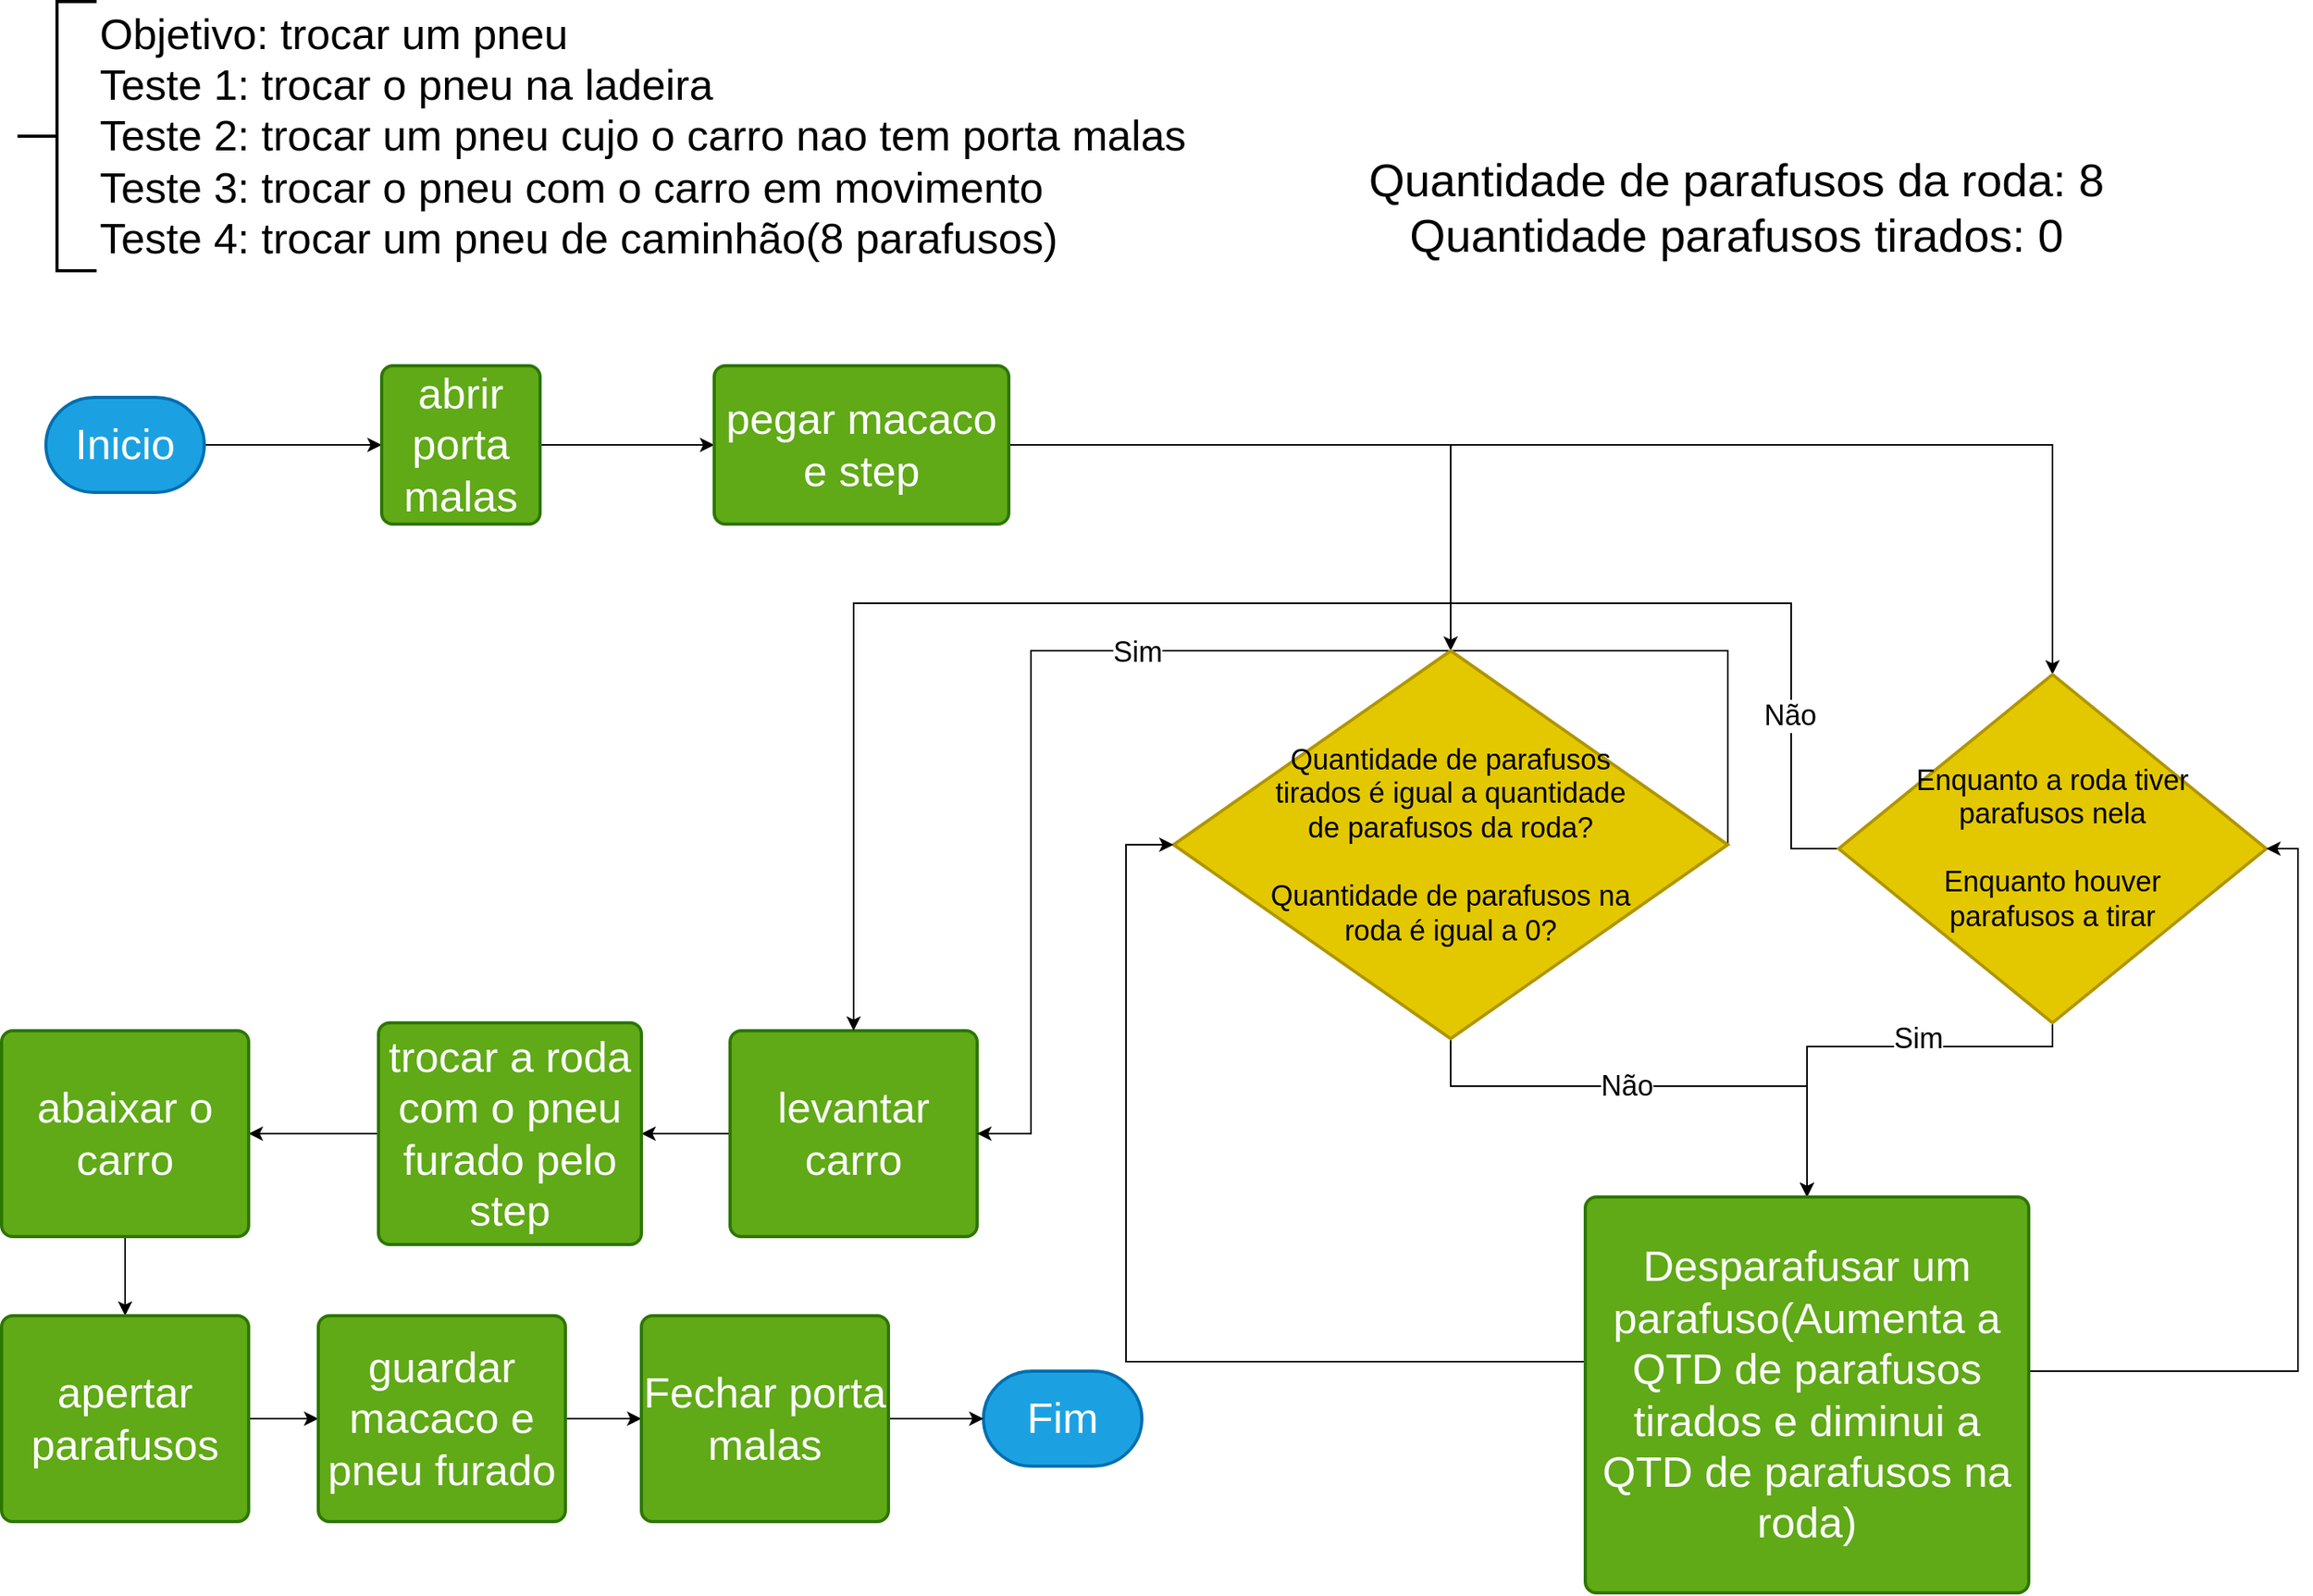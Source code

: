 <mxfile version="20.2.7" type="google"><diagram id="svqa6UqlPneJUIRo_zMP" name="Page-1"><mxGraphModel grid="1" page="1" gridSize="10" guides="1" tooltips="1" connect="1" arrows="1" fold="1" pageScale="1" pageWidth="827" pageHeight="1169" math="0" shadow="0"><root><mxCell id="0"/><mxCell id="1" parent="0"/><mxCell id="C_xZ-BEws1kXUJUtEUQy-1" value="Objetivo: trocar um pneu&lt;br&gt;Teste 1: trocar o pneu na ladeira&lt;br&gt;Teste 2: trocar um pneu cujo o carro nao tem porta malas&lt;br&gt;Teste 3: trocar o pneu com o carro em movimento&lt;br&gt;Teste 4: trocar um pneu de caminhão(8 parafusos)" style="strokeWidth=2;html=1;shape=mxgraph.flowchart.annotation_2;align=left;labelPosition=right;pointerEvents=1;fontSize=27;" vertex="1" parent="1"><mxGeometry x="30" y="-1160" width="50" height="170" as="geometry"/></mxCell><mxCell id="C_xZ-BEws1kXUJUtEUQy-12" style="edgeStyle=orthogonalEdgeStyle;rounded=0;orthogonalLoop=1;jettySize=auto;html=1;exitX=1;exitY=0.5;exitDx=0;exitDy=0;exitPerimeter=0;entryX=0;entryY=0.5;entryDx=0;entryDy=0;fontSize=27;" edge="1" parent="1" source="C_xZ-BEws1kXUJUtEUQy-2" target="C_xZ-BEws1kXUJUtEUQy-4"><mxGeometry relative="1" as="geometry"/></mxCell><mxCell id="C_xZ-BEws1kXUJUtEUQy-2" value="Inicio" style="strokeWidth=2;html=1;shape=mxgraph.flowchart.terminator;whiteSpace=wrap;fontSize=27;fillColor=#1ba1e2;fontColor=#ffffff;strokeColor=#006EAF;" vertex="1" parent="1"><mxGeometry x="48" y="-910" width="100" height="60" as="geometry"/></mxCell><mxCell id="C_xZ-BEws1kXUJUtEUQy-3" value="Fim" style="strokeWidth=2;html=1;shape=mxgraph.flowchart.terminator;whiteSpace=wrap;fontSize=27;fillColor=#1ba1e2;fontColor=#ffffff;strokeColor=#006EAF;" vertex="1" parent="1"><mxGeometry x="640" y="-295" width="100" height="60" as="geometry"/></mxCell><mxCell id="C_xZ-BEws1kXUJUtEUQy-13" style="edgeStyle=orthogonalEdgeStyle;rounded=0;orthogonalLoop=1;jettySize=auto;html=1;exitX=1;exitY=0.5;exitDx=0;exitDy=0;entryX=0;entryY=0.5;entryDx=0;entryDy=0;fontSize=27;" edge="1" parent="1" source="C_xZ-BEws1kXUJUtEUQy-4" target="C_xZ-BEws1kXUJUtEUQy-5"><mxGeometry relative="1" as="geometry"/></mxCell><mxCell id="C_xZ-BEws1kXUJUtEUQy-4" value="abrir porta malas" style="rounded=1;whiteSpace=wrap;html=1;absoluteArcSize=1;arcSize=14;strokeWidth=2;fontSize=27;fillColor=#60a917;fontColor=#ffffff;strokeColor=#2D7600;" vertex="1" parent="1"><mxGeometry x="260" y="-930" width="100" height="100" as="geometry"/></mxCell><mxCell id="3JI84n7AoER2E3yvreWP-7" style="edgeStyle=orthogonalEdgeStyle;rounded=0;orthogonalLoop=1;jettySize=auto;html=1;fontSize=18;" edge="1" parent="1" source="C_xZ-BEws1kXUJUtEUQy-5" target="3JI84n7AoER2E3yvreWP-1"><mxGeometry relative="1" as="geometry"/></mxCell><mxCell id="3JI84n7AoER2E3yvreWP-8" style="edgeStyle=orthogonalEdgeStyle;rounded=0;orthogonalLoop=1;jettySize=auto;html=1;entryX=0.5;entryY=0;entryDx=0;entryDy=0;entryPerimeter=0;fontSize=18;" edge="1" parent="1" source="C_xZ-BEws1kXUJUtEUQy-5" target="3JI84n7AoER2E3yvreWP-3"><mxGeometry relative="1" as="geometry"/></mxCell><mxCell id="C_xZ-BEws1kXUJUtEUQy-5" value="pegar macaco e step" style="rounded=1;whiteSpace=wrap;html=1;absoluteArcSize=1;arcSize=14;strokeWidth=2;fontSize=27;fillColor=#60a917;fontColor=#ffffff;strokeColor=#2D7600;" vertex="1" parent="1"><mxGeometry x="470" y="-930" width="186" height="100" as="geometry"/></mxCell><mxCell id="C_xZ-BEws1kXUJUtEUQy-16" style="edgeStyle=orthogonalEdgeStyle;rounded=0;orthogonalLoop=1;jettySize=auto;html=1;exitX=0;exitY=0.5;exitDx=0;exitDy=0;entryX=1;entryY=0.5;entryDx=0;entryDy=0;fontSize=27;" edge="1" parent="1" source="C_xZ-BEws1kXUJUtEUQy-7" target="C_xZ-BEws1kXUJUtEUQy-8"><mxGeometry relative="1" as="geometry"/></mxCell><mxCell id="C_xZ-BEws1kXUJUtEUQy-7" value="levantar carro" style="rounded=1;whiteSpace=wrap;html=1;absoluteArcSize=1;arcSize=14;strokeWidth=2;fontSize=27;fillColor=#60a917;fontColor=#ffffff;strokeColor=#2D7600;" vertex="1" parent="1"><mxGeometry x="480" y="-510" width="156" height="130" as="geometry"/></mxCell><mxCell id="C_xZ-BEws1kXUJUtEUQy-17" style="edgeStyle=orthogonalEdgeStyle;rounded=0;orthogonalLoop=1;jettySize=auto;html=1;exitX=0;exitY=0.5;exitDx=0;exitDy=0;entryX=1;entryY=0.5;entryDx=0;entryDy=0;fontSize=27;" edge="1" parent="1" source="C_xZ-BEws1kXUJUtEUQy-8" target="C_xZ-BEws1kXUJUtEUQy-9"><mxGeometry relative="1" as="geometry"/></mxCell><mxCell id="C_xZ-BEws1kXUJUtEUQy-8" value="trocar a roda com o pneu furado pelo step" style="rounded=1;whiteSpace=wrap;html=1;absoluteArcSize=1;arcSize=14;strokeWidth=2;fontSize=27;fillColor=#60a917;fontColor=#ffffff;strokeColor=#2D7600;" vertex="1" parent="1"><mxGeometry x="258" y="-515" width="166" height="140" as="geometry"/></mxCell><mxCell id="C_xZ-BEws1kXUJUtEUQy-18" style="edgeStyle=orthogonalEdgeStyle;rounded=0;orthogonalLoop=1;jettySize=auto;html=1;exitX=0.5;exitY=1;exitDx=0;exitDy=0;fontSize=27;" edge="1" parent="1" source="C_xZ-BEws1kXUJUtEUQy-9" target="C_xZ-BEws1kXUJUtEUQy-10"><mxGeometry relative="1" as="geometry"/></mxCell><mxCell id="C_xZ-BEws1kXUJUtEUQy-9" value="abaixar o carro" style="rounded=1;whiteSpace=wrap;html=1;absoluteArcSize=1;arcSize=14;strokeWidth=2;fontSize=27;fillColor=#60a917;fontColor=#ffffff;strokeColor=#2D7600;" vertex="1" parent="1"><mxGeometry x="20" y="-510" width="156" height="130" as="geometry"/></mxCell><mxCell id="C_xZ-BEws1kXUJUtEUQy-19" style="edgeStyle=orthogonalEdgeStyle;rounded=0;orthogonalLoop=1;jettySize=auto;html=1;exitX=1;exitY=0.5;exitDx=0;exitDy=0;fontSize=27;" edge="1" parent="1" source="C_xZ-BEws1kXUJUtEUQy-10" target="C_xZ-BEws1kXUJUtEUQy-11"><mxGeometry relative="1" as="geometry"/></mxCell><mxCell id="C_xZ-BEws1kXUJUtEUQy-10" value="apertar parafusos" style="rounded=1;whiteSpace=wrap;html=1;absoluteArcSize=1;arcSize=14;strokeWidth=2;fontSize=27;fillColor=#60a917;fontColor=#ffffff;strokeColor=#2D7600;" vertex="1" parent="1"><mxGeometry x="20" y="-330" width="156" height="130" as="geometry"/></mxCell><mxCell id="C_xZ-BEws1kXUJUtEUQy-22" style="edgeStyle=orthogonalEdgeStyle;rounded=0;orthogonalLoop=1;jettySize=auto;html=1;fontSize=27;" edge="1" parent="1" source="C_xZ-BEws1kXUJUtEUQy-11" target="C_xZ-BEws1kXUJUtEUQy-21"><mxGeometry relative="1" as="geometry"/></mxCell><mxCell id="C_xZ-BEws1kXUJUtEUQy-11" value="guardar macaco e pneu furado" style="rounded=1;whiteSpace=wrap;html=1;absoluteArcSize=1;arcSize=14;strokeWidth=2;fontSize=27;fillColor=#60a917;fontColor=#ffffff;strokeColor=#2D7600;" vertex="1" parent="1"><mxGeometry x="220" y="-330" width="156" height="130" as="geometry"/></mxCell><mxCell id="C_xZ-BEws1kXUJUtEUQy-23" style="edgeStyle=orthogonalEdgeStyle;rounded=0;orthogonalLoop=1;jettySize=auto;html=1;fontSize=27;" edge="1" parent="1" source="C_xZ-BEws1kXUJUtEUQy-21" target="C_xZ-BEws1kXUJUtEUQy-3"><mxGeometry relative="1" as="geometry"/></mxCell><mxCell id="C_xZ-BEws1kXUJUtEUQy-21" value="Fechar porta malas" style="rounded=1;whiteSpace=wrap;html=1;absoluteArcSize=1;arcSize=14;strokeWidth=2;fontSize=27;fillColor=#60a917;fontColor=#ffffff;strokeColor=#2D7600;" vertex="1" parent="1"><mxGeometry x="424" y="-330" width="156" height="130" as="geometry"/></mxCell><mxCell id="3JI84n7AoER2E3yvreWP-11" style="edgeStyle=orthogonalEdgeStyle;rounded=0;orthogonalLoop=1;jettySize=auto;html=1;entryX=0.5;entryY=0;entryDx=0;entryDy=0;fontSize=18;" edge="1" parent="1" target="3JI84n7AoER2E3yvreWP-9"><mxGeometry relative="1" as="geometry"><Array as="points"><mxPoint x="935" y="-475"/><mxPoint x="1160" y="-475"/></Array><mxPoint x="935" y="-510" as="sourcePoint"/></mxGeometry></mxCell><mxCell id="3JI84n7AoER2E3yvreWP-14" value="Não" style="edgeLabel;html=1;align=center;verticalAlign=middle;resizable=0;points=[];fontSize=18;" connectable="0" vertex="1" parent="3JI84n7AoER2E3yvreWP-11"><mxGeometry x="-0.117" relative="1" as="geometry"><mxPoint as="offset"/></mxGeometry></mxCell><mxCell id="3JI84n7AoER2E3yvreWP-19" style="edgeStyle=orthogonalEdgeStyle;rounded=0;orthogonalLoop=1;jettySize=auto;html=1;fontSize=18;exitX=1;exitY=0.5;exitDx=0;exitDy=0;exitPerimeter=0;entryX=1;entryY=0.5;entryDx=0;entryDy=0;" edge="1" parent="1" source="3JI84n7AoER2E3yvreWP-1" target="C_xZ-BEws1kXUJUtEUQy-7"><mxGeometry relative="1" as="geometry"><mxPoint x="730" y="-710" as="targetPoint"/><Array as="points"><mxPoint x="1110" y="-750"/><mxPoint x="670" y="-750"/><mxPoint x="670" y="-445"/></Array></mxGeometry></mxCell><mxCell id="3JI84n7AoER2E3yvreWP-21" value="Sim" style="edgeLabel;html=1;align=center;verticalAlign=middle;resizable=0;points=[];fontSize=18;" connectable="0" vertex="1" parent="3JI84n7AoER2E3yvreWP-19"><mxGeometry x="0.099" y="1" relative="1" as="geometry"><mxPoint as="offset"/></mxGeometry></mxCell><mxCell id="3JI84n7AoER2E3yvreWP-1" value="Quantidade de parafusos&lt;br style=&quot;font-size: 18px;&quot;&gt;tirados é igual a quantidade&lt;br style=&quot;font-size: 18px;&quot;&gt;de parafusos da roda?&lt;br&gt;&lt;br&gt;Quantidade de parafusos na&lt;br&gt;roda é igual a 0?" style="strokeWidth=2;html=1;shape=mxgraph.flowchart.decision;whiteSpace=wrap;fillColor=#e3c800;fontColor=#000000;strokeColor=#B09500;fontSize=18;" vertex="1" parent="1"><mxGeometry x="760" y="-750" width="350" height="245" as="geometry"/></mxCell><mxCell id="3JI84n7AoER2E3yvreWP-10" style="edgeStyle=orthogonalEdgeStyle;rounded=0;orthogonalLoop=1;jettySize=auto;html=1;entryX=0.5;entryY=0;entryDx=0;entryDy=0;fontSize=18;" edge="1" parent="1" source="3JI84n7AoER2E3yvreWP-3" target="3JI84n7AoER2E3yvreWP-9"><mxGeometry relative="1" as="geometry"><Array as="points"><mxPoint x="1315" y="-500"/><mxPoint x="1160" y="-500"/></Array></mxGeometry></mxCell><mxCell id="3JI84n7AoER2E3yvreWP-13" value="Sim" style="edgeLabel;html=1;align=center;verticalAlign=middle;resizable=0;points=[];fontSize=18;" connectable="0" vertex="1" parent="3JI84n7AoER2E3yvreWP-10"><mxGeometry x="0.086" y="-4" relative="1" as="geometry"><mxPoint x="44" y="-1" as="offset"/></mxGeometry></mxCell><mxCell id="3JI84n7AoER2E3yvreWP-17" style="edgeStyle=orthogonalEdgeStyle;rounded=0;orthogonalLoop=1;jettySize=auto;html=1;fontSize=18;exitX=0;exitY=0.5;exitDx=0;exitDy=0;exitPerimeter=0;" edge="1" parent="1" source="3JI84n7AoER2E3yvreWP-3" target="C_xZ-BEws1kXUJUtEUQy-7"><mxGeometry relative="1" as="geometry"><Array as="points"><mxPoint x="1150" y="-625"/><mxPoint x="1150" y="-780"/><mxPoint x="558" y="-780"/></Array></mxGeometry></mxCell><mxCell id="3JI84n7AoER2E3yvreWP-18" value="Não" style="edgeLabel;html=1;align=center;verticalAlign=middle;resizable=0;points=[];fontSize=18;" connectable="0" vertex="1" parent="3JI84n7AoER2E3yvreWP-17"><mxGeometry x="-0.781" y="1" relative="1" as="geometry"><mxPoint as="offset"/></mxGeometry></mxCell><mxCell id="3JI84n7AoER2E3yvreWP-3" value="Enquanto a roda tiver&lt;br&gt;parafusos nela&lt;br&gt;&lt;br&gt;Enquanto houver&lt;br&gt;parafusos a tirar" style="strokeWidth=2;html=1;shape=mxgraph.flowchart.decision;whiteSpace=wrap;fillColor=#e3c800;fontColor=#000000;strokeColor=#B09500;fontSize=18;" vertex="1" parent="1"><mxGeometry x="1180" y="-735" width="270" height="220" as="geometry"/></mxCell><mxCell id="3JI84n7AoER2E3yvreWP-15" style="edgeStyle=orthogonalEdgeStyle;rounded=0;orthogonalLoop=1;jettySize=auto;html=1;entryX=0;entryY=0.5;entryDx=0;entryDy=0;entryPerimeter=0;fontSize=18;" edge="1" parent="1" source="3JI84n7AoER2E3yvreWP-9" target="3JI84n7AoER2E3yvreWP-1"><mxGeometry relative="1" as="geometry"><Array as="points"><mxPoint x="730" y="-301"/><mxPoint x="730" y="-627"/></Array></mxGeometry></mxCell><mxCell id="3JI84n7AoER2E3yvreWP-16" style="edgeStyle=orthogonalEdgeStyle;rounded=0;orthogonalLoop=1;jettySize=auto;html=1;entryX=1;entryY=0.5;entryDx=0;entryDy=0;entryPerimeter=0;fontSize=18;" edge="1" parent="1" source="3JI84n7AoER2E3yvreWP-9" target="3JI84n7AoER2E3yvreWP-3"><mxGeometry relative="1" as="geometry"><Array as="points"><mxPoint x="1470" y="-295"/><mxPoint x="1470" y="-625"/></Array></mxGeometry></mxCell><mxCell id="3JI84n7AoER2E3yvreWP-9" value="Desparafusar um parafuso(Aumenta a QTD de parafusos tirados e diminui a QTD de parafusos na roda)" style="rounded=1;whiteSpace=wrap;html=1;absoluteArcSize=1;arcSize=14;strokeWidth=2;fontSize=27;fillColor=#60a917;fontColor=#ffffff;strokeColor=#2D7600;" vertex="1" parent="1"><mxGeometry x="1020" y="-405" width="280" height="250" as="geometry"/></mxCell><mxCell id="3JI84n7AoER2E3yvreWP-22" value="Quantidade de parafusos da roda: 8&lt;br style=&quot;font-size: 29px;&quot;&gt;Quantidade parafusos tirados: 0" style="text;html=1;align=center;verticalAlign=middle;resizable=0;points=[];autosize=1;strokeColor=none;fillColor=none;fontSize=29;" vertex="1" parent="1"><mxGeometry x="870" y="-1070" width="490" height="80" as="geometry"/></mxCell></root></mxGraphModel></diagram></mxfile>